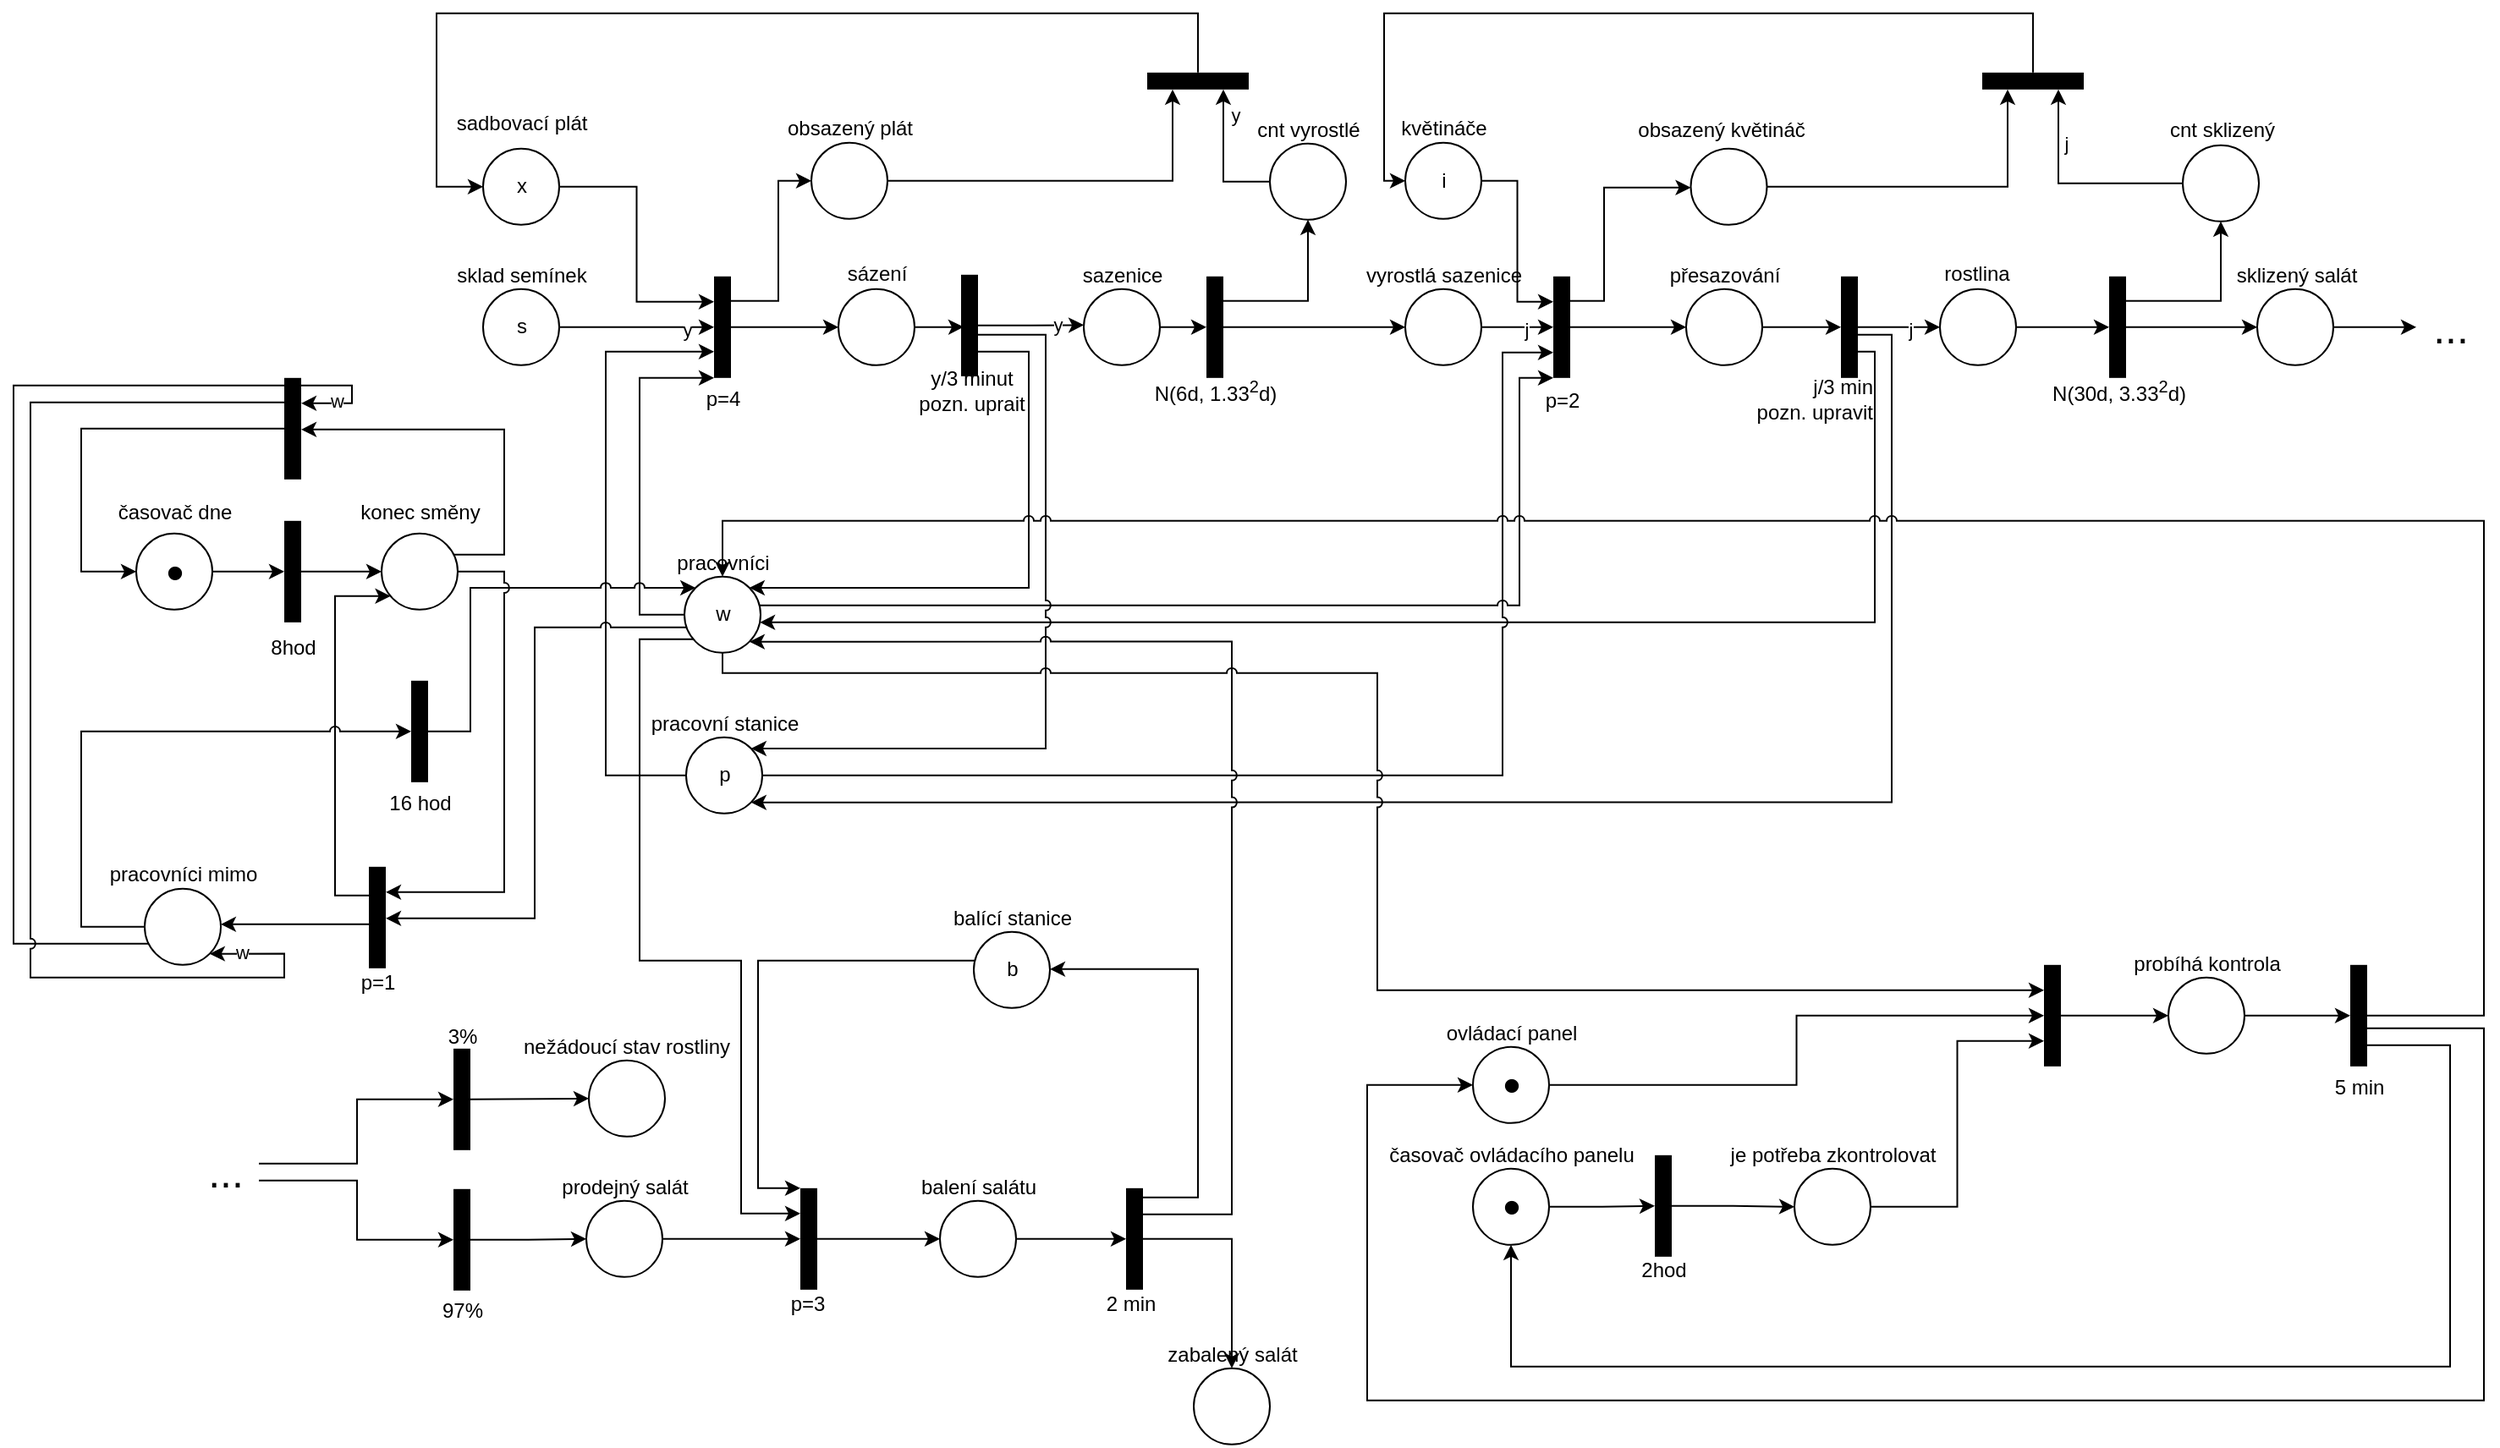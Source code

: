 <mxfile version="24.7.17">
  <diagram name="Page-1" id="SlOQxHc1ZeIWnJ3YO5iF">
    <mxGraphModel dx="1687" dy="993" grid="1" gridSize="10" guides="1" tooltips="1" connect="1" arrows="1" fold="1" page="1" pageScale="1" pageWidth="827" pageHeight="1169" math="0" shadow="0">
      <root>
        <mxCell id="0" />
        <mxCell id="1" parent="0" />
        <mxCell id="0iJL2fDYfF9RaZBV5AV_-18" style="edgeStyle=orthogonalEdgeStyle;rounded=0;orthogonalLoop=1;jettySize=auto;html=1;entryX=0;entryY=0.5;entryDx=0;entryDy=0;" parent="1" source="9cqDlCr2pAgiw4tXtKMy-4" target="0iJL2fDYfF9RaZBV5AV_-17" edge="1">
          <mxGeometry relative="1" as="geometry" />
        </mxCell>
        <mxCell id="0iJL2fDYfF9RaZBV5AV_-23" value="y" style="edgeLabel;html=1;align=center;verticalAlign=middle;resizable=0;points=[];" parent="0iJL2fDYfF9RaZBV5AV_-18" vertex="1" connectable="0">
          <mxGeometry x="-0.13" y="1" relative="1" as="geometry">
            <mxPoint x="35" y="2" as="offset" />
          </mxGeometry>
        </mxCell>
        <mxCell id="vZztJzxUSOSGPUS0iBEc-10" style="edgeStyle=orthogonalEdgeStyle;rounded=0;orthogonalLoop=1;jettySize=auto;html=1;entryX=0;entryY=0.5;entryDx=0;entryDy=0;" parent="1" source="0iJL2fDYfF9RaZBV5AV_-17" target="vZztJzxUSOSGPUS0iBEc-8" edge="1">
          <mxGeometry relative="1" as="geometry">
            <Array as="points">
              <mxPoint x="542" y="331.91" />
              <mxPoint x="542" y="260.91" />
            </Array>
          </mxGeometry>
        </mxCell>
        <mxCell id="5as_wL8MJanAbzhbl14y-26" style="edgeStyle=orthogonalEdgeStyle;rounded=0;orthogonalLoop=1;jettySize=auto;html=1;" parent="1" source="0iJL2fDYfF9RaZBV5AV_-17" target="5as_wL8MJanAbzhbl14y-20" edge="1">
          <mxGeometry relative="1" as="geometry" />
        </mxCell>
        <mxCell id="0iJL2fDYfF9RaZBV5AV_-17" value="" style="rounded=0;whiteSpace=wrap;html=1;strokeColor=none;fillColor=#000000;" parent="1" vertex="1">
          <mxGeometry x="504.0" y="317.41" width="10" height="60" as="geometry" />
        </mxCell>
        <mxCell id="0iJL2fDYfF9RaZBV5AV_-24" style="edgeStyle=orthogonalEdgeStyle;rounded=0;orthogonalLoop=1;jettySize=auto;html=1;entryX=0;entryY=0.25;entryDx=0;entryDy=0;" parent="1" source="0iJL2fDYfF9RaZBV5AV_-21" target="0iJL2fDYfF9RaZBV5AV_-17" edge="1">
          <mxGeometry relative="1" as="geometry" />
        </mxCell>
        <mxCell id="0iJL2fDYfF9RaZBV5AV_-36" style="edgeStyle=orthogonalEdgeStyle;rounded=0;orthogonalLoop=1;jettySize=auto;html=1;entryX=0;entryY=0.5;entryDx=0;entryDy=0;" parent="1" source="0iJL2fDYfF9RaZBV5AV_-31" target="0iJL2fDYfF9RaZBV5AV_-35" edge="1">
          <mxGeometry relative="1" as="geometry" />
        </mxCell>
        <mxCell id="vZztJzxUSOSGPUS0iBEc-70" style="edgeStyle=orthogonalEdgeStyle;rounded=0;orthogonalLoop=1;jettySize=auto;html=1;entryX=0.5;entryY=1;entryDx=0;entryDy=0;" parent="1" source="0iJL2fDYfF9RaZBV5AV_-31" target="vZztJzxUSOSGPUS0iBEc-66" edge="1">
          <mxGeometry relative="1" as="geometry">
            <Array as="points">
              <mxPoint x="855" y="331.91" />
            </Array>
          </mxGeometry>
        </mxCell>
        <mxCell id="0iJL2fDYfF9RaZBV5AV_-31" value="" style="rounded=0;whiteSpace=wrap;html=1;strokeColor=none;fillColor=#000000;" parent="1" vertex="1">
          <mxGeometry x="795" y="317.41" width="10" height="60" as="geometry" />
        </mxCell>
        <mxCell id="0iJL2fDYfF9RaZBV5AV_-34" value="N(6d, 1.33&lt;sup&gt;2&lt;/sup&gt;d)" style="text;html=1;align=center;verticalAlign=middle;resizable=0;points=[];autosize=1;strokeColor=none;fillColor=none;" parent="1" vertex="1">
          <mxGeometry x="750" y="369.91" width="100" height="30" as="geometry" />
        </mxCell>
        <mxCell id="0iJL2fDYfF9RaZBV5AV_-39" style="edgeStyle=orthogonalEdgeStyle;rounded=0;orthogonalLoop=1;jettySize=auto;html=1;entryX=0;entryY=0.5;entryDx=0;entryDy=0;" parent="1" source="0iJL2fDYfF9RaZBV5AV_-35" target="0iJL2fDYfF9RaZBV5AV_-38" edge="1">
          <mxGeometry relative="1" as="geometry" />
        </mxCell>
        <mxCell id="vZztJzxUSOSGPUS0iBEc-75" value="j" style="edgeLabel;html=1;align=center;verticalAlign=middle;resizable=0;points=[];" parent="0iJL2fDYfF9RaZBV5AV_-39" vertex="1" connectable="0">
          <mxGeometry x="0.142" y="2" relative="1" as="geometry">
            <mxPoint x="2" y="3" as="offset" />
          </mxGeometry>
        </mxCell>
        <mxCell id="5as_wL8MJanAbzhbl14y-39" style="edgeStyle=orthogonalEdgeStyle;rounded=0;orthogonalLoop=1;jettySize=auto;html=1;" parent="1" source="0iJL2fDYfF9RaZBV5AV_-38" target="vZztJzxUSOSGPUS0iBEc-39" edge="1">
          <mxGeometry relative="1" as="geometry">
            <Array as="points">
              <mxPoint x="1030" y="331.91" />
              <mxPoint x="1030" y="264.91" />
            </Array>
          </mxGeometry>
        </mxCell>
        <mxCell id="5as_wL8MJanAbzhbl14y-41" style="edgeStyle=orthogonalEdgeStyle;rounded=0;orthogonalLoop=1;jettySize=auto;html=1;" parent="1" source="0iJL2fDYfF9RaZBV5AV_-38" target="5as_wL8MJanAbzhbl14y-37" edge="1">
          <mxGeometry relative="1" as="geometry" />
        </mxCell>
        <mxCell id="0iJL2fDYfF9RaZBV5AV_-38" value="" style="rounded=0;whiteSpace=wrap;html=1;strokeColor=none;fillColor=#000000;" parent="1" vertex="1">
          <mxGeometry x="1000" y="317.41" width="10" height="60" as="geometry" />
        </mxCell>
        <mxCell id="0iJL2fDYfF9RaZBV5AV_-42" style="edgeStyle=orthogonalEdgeStyle;rounded=0;orthogonalLoop=1;jettySize=auto;html=1;entryX=0;entryY=0.25;entryDx=0;entryDy=0;" parent="1" source="0iJL2fDYfF9RaZBV5AV_-40" target="0iJL2fDYfF9RaZBV5AV_-38" edge="1">
          <mxGeometry relative="1" as="geometry" />
        </mxCell>
        <mxCell id="0iJL2fDYfF9RaZBV5AV_-56" value="" style="group" parent="1" vertex="1" connectable="0">
          <mxGeometry x="900" y="215.41" width="70" height="68" as="geometry" />
        </mxCell>
        <mxCell id="0iJL2fDYfF9RaZBV5AV_-40" value="i" style="ellipse;whiteSpace=wrap;html=1;aspect=fixed;" parent="0iJL2fDYfF9RaZBV5AV_-56" vertex="1">
          <mxGeometry x="12.5" y="23" width="45" height="45" as="geometry" />
        </mxCell>
        <mxCell id="0iJL2fDYfF9RaZBV5AV_-41" value="květináče" style="text;html=1;align=center;verticalAlign=middle;resizable=0;points=[];autosize=1;strokeColor=none;fillColor=none;" parent="0iJL2fDYfF9RaZBV5AV_-56" vertex="1">
          <mxGeometry width="70" height="30" as="geometry" />
        </mxCell>
        <mxCell id="0iJL2fDYfF9RaZBV5AV_-60" value="" style="group" parent="1" vertex="1" connectable="0">
          <mxGeometry x="325" y="301.91" width="130" height="68" as="geometry" />
        </mxCell>
        <mxCell id="9cqDlCr2pAgiw4tXtKMy-4" value="s" style="ellipse;whiteSpace=wrap;html=1;aspect=fixed;" parent="0iJL2fDYfF9RaZBV5AV_-60" vertex="1">
          <mxGeometry x="42.5" y="23" width="45" height="45" as="geometry" />
        </mxCell>
        <mxCell id="0iJL2fDYfF9RaZBV5AV_-15" value="sklad semínek" style="text;html=1;align=center;verticalAlign=middle;resizable=0;points=[];autosize=1;strokeColor=none;fillColor=none;" parent="0iJL2fDYfF9RaZBV5AV_-60" vertex="1">
          <mxGeometry x="15" width="100" height="30" as="geometry" />
        </mxCell>
        <mxCell id="0iJL2fDYfF9RaZBV5AV_-61" value="" style="group" parent="1" vertex="1" connectable="0">
          <mxGeometry x="340" y="211.91" width="100" height="75" as="geometry" />
        </mxCell>
        <mxCell id="0iJL2fDYfF9RaZBV5AV_-21" value="x" style="ellipse;whiteSpace=wrap;html=1;aspect=fixed;" parent="0iJL2fDYfF9RaZBV5AV_-61" vertex="1">
          <mxGeometry x="27.5" y="30" width="45" height="45" as="geometry" />
        </mxCell>
        <mxCell id="0iJL2fDYfF9RaZBV5AV_-22" value="sadbovací plát" style="text;html=1;align=center;verticalAlign=middle;resizable=0;points=[];autosize=1;strokeColor=none;fillColor=none;" parent="0iJL2fDYfF9RaZBV5AV_-61" vertex="1">
          <mxGeometry width="100" height="30" as="geometry" />
        </mxCell>
        <mxCell id="vZztJzxUSOSGPUS0iBEc-7" value="" style="group" parent="1" vertex="1" connectable="0">
          <mxGeometry x="549" y="215.41" width="85" height="68" as="geometry" />
        </mxCell>
        <mxCell id="vZztJzxUSOSGPUS0iBEc-8" value="" style="ellipse;whiteSpace=wrap;html=1;aspect=fixed;" parent="vZztJzxUSOSGPUS0iBEc-7" vertex="1">
          <mxGeometry x="12.5" y="23" width="45" height="45" as="geometry" />
        </mxCell>
        <mxCell id="vZztJzxUSOSGPUS0iBEc-9" value="obsazený plát" style="text;html=1;align=center;verticalAlign=middle;resizable=0;points=[];autosize=1;strokeColor=none;fillColor=none;" parent="vZztJzxUSOSGPUS0iBEc-7" vertex="1">
          <mxGeometry x="-15" width="100" height="30" as="geometry" />
        </mxCell>
        <mxCell id="vZztJzxUSOSGPUS0iBEc-34" style="edgeStyle=orthogonalEdgeStyle;rounded=0;orthogonalLoop=1;jettySize=auto;html=1;entryX=0;entryY=0.5;entryDx=0;entryDy=0;" parent="1" source="vZztJzxUSOSGPUS0iBEc-21" target="0iJL2fDYfF9RaZBV5AV_-21" edge="1">
          <mxGeometry relative="1" as="geometry">
            <Array as="points">
              <mxPoint x="790" y="161.91" />
              <mxPoint x="340" y="161.91" />
              <mxPoint x="340" y="264.91" />
            </Array>
          </mxGeometry>
        </mxCell>
        <mxCell id="vZztJzxUSOSGPUS0iBEc-22" style="edgeStyle=orthogonalEdgeStyle;rounded=0;orthogonalLoop=1;jettySize=auto;html=1;entryX=1;entryY=0.75;entryDx=0;entryDy=0;" parent="1" source="vZztJzxUSOSGPUS0iBEc-8" target="vZztJzxUSOSGPUS0iBEc-21" edge="1">
          <mxGeometry relative="1" as="geometry" />
        </mxCell>
        <mxCell id="vZztJzxUSOSGPUS0iBEc-41" value="" style="group" parent="1" vertex="1" connectable="0">
          <mxGeometry x="1030" y="216.41" width="140" height="70.5" as="geometry" />
        </mxCell>
        <mxCell id="vZztJzxUSOSGPUS0iBEc-40" value="obsazený květináč" style="text;html=1;align=center;verticalAlign=middle;resizable=0;points=[];autosize=1;strokeColor=none;fillColor=none;" parent="vZztJzxUSOSGPUS0iBEc-41" vertex="1">
          <mxGeometry x="8.667" width="120" height="30" as="geometry" />
        </mxCell>
        <mxCell id="vZztJzxUSOSGPUS0iBEc-39" value="" style="ellipse;whiteSpace=wrap;html=1;aspect=fixed;" parent="vZztJzxUSOSGPUS0iBEc-41" vertex="1">
          <mxGeometry x="51.252" y="25.5" width="45" height="45" as="geometry" />
        </mxCell>
        <mxCell id="5as_wL8MJanAbzhbl14y-35" style="edgeStyle=orthogonalEdgeStyle;rounded=0;orthogonalLoop=1;jettySize=auto;html=1;" parent="1" source="vZztJzxUSOSGPUS0iBEc-43" target="0iJL2fDYfF9RaZBV5AV_-40" edge="1">
          <mxGeometry relative="1" as="geometry">
            <Array as="points">
              <mxPoint x="1283" y="161.91" />
              <mxPoint x="900" y="161.91" />
              <mxPoint x="900" y="260.91" />
            </Array>
          </mxGeometry>
        </mxCell>
        <mxCell id="vZztJzxUSOSGPUS0iBEc-43" value="" style="rounded=0;whiteSpace=wrap;html=1;strokeColor=none;fillColor=#000000;rotation=90;" parent="1" vertex="1">
          <mxGeometry x="1278.5" y="171.91" width="10" height="60" as="geometry" />
        </mxCell>
        <mxCell id="vZztJzxUSOSGPUS0iBEc-44" style="edgeStyle=orthogonalEdgeStyle;rounded=0;orthogonalLoop=1;jettySize=auto;html=1;entryX=1;entryY=0.75;entryDx=0;entryDy=0;" parent="1" source="vZztJzxUSOSGPUS0iBEc-39" target="vZztJzxUSOSGPUS0iBEc-43" edge="1">
          <mxGeometry relative="1" as="geometry" />
        </mxCell>
        <mxCell id="vZztJzxUSOSGPUS0iBEc-57" style="edgeStyle=orthogonalEdgeStyle;rounded=0;orthogonalLoop=1;jettySize=auto;html=1;entryX=1;entryY=0.25;entryDx=0;entryDy=0;" parent="1" source="vZztJzxUSOSGPUS0iBEc-54" target="vZztJzxUSOSGPUS0iBEc-43" edge="1">
          <mxGeometry relative="1" as="geometry" />
        </mxCell>
        <mxCell id="vZztJzxUSOSGPUS0iBEc-76" value="j" style="edgeLabel;html=1;align=center;verticalAlign=middle;resizable=0;points=[];" parent="vZztJzxUSOSGPUS0iBEc-57" vertex="1" connectable="0">
          <mxGeometry x="0.478" y="-1" relative="1" as="geometry">
            <mxPoint x="3" y="-2" as="offset" />
          </mxGeometry>
        </mxCell>
        <mxCell id="vZztJzxUSOSGPUS0iBEc-60" value="" style="group" parent="1" vertex="1" connectable="0">
          <mxGeometry x="620" y="185.41" width="90" height="35" as="geometry" />
        </mxCell>
        <mxCell id="vZztJzxUSOSGPUS0iBEc-21" value="" style="rounded=0;whiteSpace=wrap;html=1;strokeColor=none;fillColor=#000000;rotation=90;" parent="vZztJzxUSOSGPUS0iBEc-60" vertex="1">
          <mxGeometry x="165" y="-13.5" width="10" height="60" as="geometry" />
        </mxCell>
        <mxCell id="vZztJzxUSOSGPUS0iBEc-65" value="" style="group" parent="1" vertex="1" connectable="0">
          <mxGeometry x="820" y="215.91" width="85" height="68" as="geometry" />
        </mxCell>
        <mxCell id="vZztJzxUSOSGPUS0iBEc-66" value="" style="ellipse;whiteSpace=wrap;html=1;aspect=fixed;" parent="vZztJzxUSOSGPUS0iBEc-65" vertex="1">
          <mxGeometry x="12.5" y="23" width="45" height="45" as="geometry" />
        </mxCell>
        <mxCell id="vZztJzxUSOSGPUS0iBEc-67" value="cnt vyrostlé" style="text;html=1;align=center;verticalAlign=middle;resizable=0;points=[];autosize=1;strokeColor=none;fillColor=none;" parent="vZztJzxUSOSGPUS0iBEc-65" vertex="1">
          <mxGeometry x="-5" width="80" height="30" as="geometry" />
        </mxCell>
        <mxCell id="vZztJzxUSOSGPUS0iBEc-71" style="edgeStyle=orthogonalEdgeStyle;rounded=0;orthogonalLoop=1;jettySize=auto;html=1;entryX=1;entryY=0.25;entryDx=0;entryDy=0;" parent="1" source="vZztJzxUSOSGPUS0iBEc-66" target="vZztJzxUSOSGPUS0iBEc-21" edge="1">
          <mxGeometry relative="1" as="geometry" />
        </mxCell>
        <mxCell id="vZztJzxUSOSGPUS0iBEc-72" value="y" style="edgeLabel;html=1;align=center;verticalAlign=middle;resizable=0;points=[];" parent="vZztJzxUSOSGPUS0iBEc-71" vertex="1" connectable="0">
          <mxGeometry x="0.582" relative="1" as="geometry">
            <mxPoint x="7" y="-2" as="offset" />
          </mxGeometry>
        </mxCell>
        <mxCell id="5as_wL8MJanAbzhbl14y-1" value="" style="group" parent="1" vertex="1" connectable="0">
          <mxGeometry x="469" y="471.91" width="80" height="68" as="geometry" />
        </mxCell>
        <mxCell id="5as_wL8MJanAbzhbl14y-2" value="w" style="ellipse;whiteSpace=wrap;html=1;aspect=fixed;" parent="5as_wL8MJanAbzhbl14y-1" vertex="1">
          <mxGeometry x="17.5" y="23" width="45" height="45" as="geometry" />
        </mxCell>
        <mxCell id="5as_wL8MJanAbzhbl14y-3" value="pracovníci" style="text;html=1;align=center;verticalAlign=middle;resizable=0;points=[];autosize=1;strokeColor=none;fillColor=none;" parent="5as_wL8MJanAbzhbl14y-1" vertex="1">
          <mxGeometry width="80" height="30" as="geometry" />
        </mxCell>
        <mxCell id="5as_wL8MJanAbzhbl14y-6" value="p=2" style="text;html=1;align=center;verticalAlign=middle;resizable=0;points=[];autosize=1;strokeColor=none;fillColor=none;" parent="1" vertex="1">
          <mxGeometry x="985" y="375.91" width="40" height="30" as="geometry" />
        </mxCell>
        <mxCell id="5as_wL8MJanAbzhbl14y-15" value="" style="group" parent="1" vertex="1" connectable="0">
          <mxGeometry x="710" y="301.91" width="85" height="68" as="geometry" />
        </mxCell>
        <mxCell id="5as_wL8MJanAbzhbl14y-16" value="" style="ellipse;whiteSpace=wrap;html=1;aspect=fixed;" parent="5as_wL8MJanAbzhbl14y-15" vertex="1">
          <mxGeometry x="12.5" y="23" width="45" height="45" as="geometry" />
        </mxCell>
        <mxCell id="5as_wL8MJanAbzhbl14y-17" value="sazenice" style="text;html=1;align=center;verticalAlign=middle;resizable=0;points=[];autosize=1;strokeColor=none;fillColor=none;" parent="5as_wL8MJanAbzhbl14y-15" vertex="1">
          <mxGeometry width="70" height="30" as="geometry" />
        </mxCell>
        <mxCell id="5as_wL8MJanAbzhbl14y-18" style="edgeStyle=orthogonalEdgeStyle;rounded=0;orthogonalLoop=1;jettySize=auto;html=1;" parent="1" source="5as_wL8MJanAbzhbl14y-16" target="0iJL2fDYfF9RaZBV5AV_-31" edge="1">
          <mxGeometry relative="1" as="geometry" />
        </mxCell>
        <mxCell id="5as_wL8MJanAbzhbl14y-27" style="edgeStyle=orthogonalEdgeStyle;rounded=0;orthogonalLoop=1;jettySize=auto;html=1;entryX=1;entryY=0;entryDx=0;entryDy=0;jumpStyle=arc;" parent="1" source="5as_wL8MJanAbzhbl14y-22" target="5as_wL8MJanAbzhbl14y-2" edge="1">
          <mxGeometry relative="1" as="geometry">
            <Array as="points">
              <mxPoint x="690" y="361.91" />
              <mxPoint x="690" y="501.91" />
            </Array>
          </mxGeometry>
        </mxCell>
        <mxCell id="5as_wL8MJanAbzhbl14y-29" style="edgeStyle=orthogonalEdgeStyle;rounded=0;orthogonalLoop=1;jettySize=auto;html=1;entryX=0.001;entryY=0.472;entryDx=0;entryDy=0;entryPerimeter=0;" parent="1" source="5as_wL8MJanAbzhbl14y-22" target="5as_wL8MJanAbzhbl14y-16" edge="1">
          <mxGeometry relative="1" as="geometry" />
        </mxCell>
        <mxCell id="5as_wL8MJanAbzhbl14y-32" value="y" style="edgeLabel;html=1;align=center;verticalAlign=middle;resizable=0;points=[];" parent="5as_wL8MJanAbzhbl14y-29" vertex="1" connectable="0">
          <mxGeometry x="0.238" relative="1" as="geometry">
            <mxPoint x="8" as="offset" />
          </mxGeometry>
        </mxCell>
        <mxCell id="0iJL2fDYfF9RaZBV5AV_-52" style="edgeStyle=orthogonalEdgeStyle;rounded=0;orthogonalLoop=1;jettySize=auto;html=1;entryX=0;entryY=0.5;entryDx=0;entryDy=0;" parent="1" source="0iJL2fDYfF9RaZBV5AV_-45" target="0iJL2fDYfF9RaZBV5AV_-50" edge="1">
          <mxGeometry relative="1" as="geometry" />
        </mxCell>
        <mxCell id="0iJL2fDYfF9RaZBV5AV_-53" style="edgeStyle=orthogonalEdgeStyle;rounded=0;orthogonalLoop=1;jettySize=auto;html=1;entryX=0;entryY=0.5;entryDx=0;entryDy=0;" parent="1" source="0iJL2fDYfF9RaZBV5AV_-50" target="0iJL2fDYfF9RaZBV5AV_-49" edge="1">
          <mxGeometry relative="1" as="geometry" />
        </mxCell>
        <mxCell id="vZztJzxUSOSGPUS0iBEc-73" style="edgeStyle=orthogonalEdgeStyle;rounded=0;orthogonalLoop=1;jettySize=auto;html=1;" parent="1" source="0iJL2fDYfF9RaZBV5AV_-50" target="vZztJzxUSOSGPUS0iBEc-54" edge="1">
          <mxGeometry relative="1" as="geometry">
            <Array as="points">
              <mxPoint x="1394.5" y="331.91" />
            </Array>
          </mxGeometry>
        </mxCell>
        <mxCell id="0iJL2fDYfF9RaZBV5AV_-50" value="" style="rounded=0;whiteSpace=wrap;html=1;strokeColor=none;fillColor=#000000;" parent="1" vertex="1">
          <mxGeometry x="1328.5" y="317.41" width="10" height="60" as="geometry" />
        </mxCell>
        <mxCell id="0iJL2fDYfF9RaZBV5AV_-54" value="N(30d, 3.33&lt;sup&gt;2&lt;/sup&gt;d)" style="text;html=1;align=center;verticalAlign=middle;resizable=0;points=[];autosize=1;strokeColor=none;fillColor=none;" parent="1" vertex="1">
          <mxGeometry x="1283.5" y="369.91" width="100" height="30" as="geometry" />
        </mxCell>
        <mxCell id="0iJL2fDYfF9RaZBV5AV_-57" value="" style="group" parent="1" vertex="1" connectable="0">
          <mxGeometry x="1220" y="300.91" width="60" height="69" as="geometry" />
        </mxCell>
        <mxCell id="0iJL2fDYfF9RaZBV5AV_-45" value="" style="ellipse;whiteSpace=wrap;html=1;aspect=fixed;" parent="0iJL2fDYfF9RaZBV5AV_-57" vertex="1">
          <mxGeometry x="8.5" y="24" width="45" height="45" as="geometry" />
        </mxCell>
        <mxCell id="0iJL2fDYfF9RaZBV5AV_-48" value="rostlina" style="text;html=1;align=center;verticalAlign=middle;resizable=0;points=[];autosize=1;strokeColor=none;fillColor=none;" parent="0iJL2fDYfF9RaZBV5AV_-57" vertex="1">
          <mxGeometry width="60" height="30" as="geometry" />
        </mxCell>
        <mxCell id="0iJL2fDYfF9RaZBV5AV_-58" value="" style="group" parent="1" vertex="1" connectable="0">
          <mxGeometry x="1398.5" y="301.91" width="85" height="68" as="geometry" />
        </mxCell>
        <mxCell id="5as_wL8MJanAbzhbl14y-62" style="edgeStyle=orthogonalEdgeStyle;rounded=0;orthogonalLoop=1;jettySize=auto;html=1;" parent="0iJL2fDYfF9RaZBV5AV_-58" source="0iJL2fDYfF9RaZBV5AV_-49" edge="1">
          <mxGeometry relative="1" as="geometry">
            <mxPoint x="111.5" y="45.5" as="targetPoint" />
          </mxGeometry>
        </mxCell>
        <mxCell id="0iJL2fDYfF9RaZBV5AV_-49" value="" style="ellipse;whiteSpace=wrap;html=1;aspect=fixed;" parent="0iJL2fDYfF9RaZBV5AV_-58" vertex="1">
          <mxGeometry x="17.5" y="23" width="45" height="45" as="geometry" />
        </mxCell>
        <mxCell id="0iJL2fDYfF9RaZBV5AV_-51" value="sklizený salát" style="text;html=1;align=center;verticalAlign=middle;resizable=0;points=[];autosize=1;strokeColor=none;fillColor=none;" parent="0iJL2fDYfF9RaZBV5AV_-58" vertex="1">
          <mxGeometry x="-5" width="90" height="30" as="geometry" />
        </mxCell>
        <mxCell id="0iJL2fDYfF9RaZBV5AV_-83" style="edgeStyle=orthogonalEdgeStyle;rounded=0;orthogonalLoop=1;jettySize=auto;html=1;entryX=0;entryY=0.5;entryDx=0;entryDy=0;jumpStyle=arc;" parent="1" source="0iJL2fDYfF9RaZBV5AV_-72" target="0iJL2fDYfF9RaZBV5AV_-81" edge="1">
          <mxGeometry relative="1" as="geometry" />
        </mxCell>
        <mxCell id="0iJL2fDYfF9RaZBV5AV_-72" value="" style="rounded=0;whiteSpace=wrap;html=1;strokeColor=none;fillColor=#000000;" parent="1" vertex="1">
          <mxGeometry x="350" y="773.91" width="10" height="60" as="geometry" />
        </mxCell>
        <mxCell id="0iJL2fDYfF9RaZBV5AV_-87" style="edgeStyle=orthogonalEdgeStyle;rounded=0;orthogonalLoop=1;jettySize=auto;html=1;entryX=0;entryY=0.5;entryDx=0;entryDy=0;" parent="1" source="0iJL2fDYfF9RaZBV5AV_-73" target="0iJL2fDYfF9RaZBV5AV_-85" edge="1">
          <mxGeometry relative="1" as="geometry" />
        </mxCell>
        <mxCell id="0iJL2fDYfF9RaZBV5AV_-73" value="" style="rounded=0;whiteSpace=wrap;html=1;strokeColor=none;fillColor=#000000;" parent="1" vertex="1">
          <mxGeometry x="350" y="856.91" width="10" height="60" as="geometry" />
        </mxCell>
        <mxCell id="0iJL2fDYfF9RaZBV5AV_-76" value="3%" style="text;html=1;align=center;verticalAlign=middle;resizable=0;points=[];autosize=1;strokeColor=none;fillColor=none;" parent="1" vertex="1">
          <mxGeometry x="335" y="751.91" width="40" height="30" as="geometry" />
        </mxCell>
        <mxCell id="0iJL2fDYfF9RaZBV5AV_-77" value="97%" style="text;html=1;align=center;verticalAlign=middle;resizable=0;points=[];autosize=1;strokeColor=none;fillColor=none;" parent="1" vertex="1">
          <mxGeometry x="330" y="913.91" width="50" height="30" as="geometry" />
        </mxCell>
        <mxCell id="0iJL2fDYfF9RaZBV5AV_-80" value="" style="group" parent="1" vertex="1" connectable="0">
          <mxGeometry x="375" y="757.91" width="155" height="68" as="geometry" />
        </mxCell>
        <mxCell id="0iJL2fDYfF9RaZBV5AV_-81" value="" style="ellipse;whiteSpace=wrap;html=1;aspect=fixed;" parent="0iJL2fDYfF9RaZBV5AV_-80" vertex="1">
          <mxGeometry x="54.997" y="23" width="45" height="45" as="geometry" />
        </mxCell>
        <mxCell id="0iJL2fDYfF9RaZBV5AV_-82" value="nežádoucí stav rostliny" style="text;html=1;align=center;verticalAlign=middle;resizable=0;points=[];autosize=1;strokeColor=none;fillColor=none;" parent="0iJL2fDYfF9RaZBV5AV_-80" vertex="1">
          <mxGeometry x="2.496" width="150" height="30" as="geometry" />
        </mxCell>
        <mxCell id="0iJL2fDYfF9RaZBV5AV_-84" value="" style="group" parent="1" vertex="1" connectable="0">
          <mxGeometry x="411" y="840.91" width="90" height="68" as="geometry" />
        </mxCell>
        <mxCell id="0iJL2fDYfF9RaZBV5AV_-85" value="" style="ellipse;whiteSpace=wrap;html=1;aspect=fixed;" parent="0iJL2fDYfF9RaZBV5AV_-84" vertex="1">
          <mxGeometry x="17.5" y="23" width="45" height="45" as="geometry" />
        </mxCell>
        <mxCell id="0iJL2fDYfF9RaZBV5AV_-86" value="prodejný salát" style="text;html=1;align=center;verticalAlign=middle;resizable=0;points=[];autosize=1;strokeColor=none;fillColor=none;" parent="0iJL2fDYfF9RaZBV5AV_-84" vertex="1">
          <mxGeometry x="-10" width="100" height="30" as="geometry" />
        </mxCell>
        <mxCell id="5as_wL8MJanAbzhbl14y-76" style="edgeStyle=orthogonalEdgeStyle;rounded=0;orthogonalLoop=1;jettySize=auto;html=1;" parent="1" source="0iJL2fDYfF9RaZBV5AV_-89" target="5as_wL8MJanAbzhbl14y-74" edge="1">
          <mxGeometry relative="1" as="geometry" />
        </mxCell>
        <mxCell id="0iJL2fDYfF9RaZBV5AV_-89" value="" style="rounded=0;whiteSpace=wrap;html=1;strokeColor=none;fillColor=#000000;" parent="1" vertex="1">
          <mxGeometry x="555" y="856.41" width="10" height="60" as="geometry" />
        </mxCell>
        <mxCell id="0iJL2fDYfF9RaZBV5AV_-90" style="edgeStyle=orthogonalEdgeStyle;rounded=0;orthogonalLoop=1;jettySize=auto;html=1;entryX=0;entryY=0.5;entryDx=0;entryDy=0;" parent="1" source="0iJL2fDYfF9RaZBV5AV_-85" target="0iJL2fDYfF9RaZBV5AV_-89" edge="1">
          <mxGeometry relative="1" as="geometry" />
        </mxCell>
        <mxCell id="5as_wL8MJanAbzhbl14y-40" value="" style="group" parent="1" vertex="1" connectable="0">
          <mxGeometry x="1056" y="301.91" width="90" height="68" as="geometry" />
        </mxCell>
        <mxCell id="5as_wL8MJanAbzhbl14y-37" value="" style="ellipse;whiteSpace=wrap;html=1;aspect=fixed;" parent="5as_wL8MJanAbzhbl14y-40" vertex="1">
          <mxGeometry x="22.5" y="23" width="45" height="45" as="geometry" />
        </mxCell>
        <mxCell id="5as_wL8MJanAbzhbl14y-38" value="přesazování" style="text;html=1;align=center;verticalAlign=middle;resizable=0;points=[];autosize=1;strokeColor=none;fillColor=none;" parent="5as_wL8MJanAbzhbl14y-40" vertex="1">
          <mxGeometry width="90" height="30" as="geometry" />
        </mxCell>
        <mxCell id="5as_wL8MJanAbzhbl14y-47" style="edgeStyle=orthogonalEdgeStyle;rounded=0;orthogonalLoop=1;jettySize=auto;html=1;" parent="1" source="5as_wL8MJanAbzhbl14y-43" target="0iJL2fDYfF9RaZBV5AV_-45" edge="1">
          <mxGeometry relative="1" as="geometry" />
        </mxCell>
        <mxCell id="5as_wL8MJanAbzhbl14y-49" value="j" style="edgeLabel;html=1;align=center;verticalAlign=middle;resizable=0;points=[];" parent="5as_wL8MJanAbzhbl14y-47" vertex="1" connectable="0">
          <mxGeometry x="0.203" relative="1" as="geometry">
            <mxPoint x="2" y="1" as="offset" />
          </mxGeometry>
        </mxCell>
        <mxCell id="5as_wL8MJanAbzhbl14y-48" style="edgeStyle=orthogonalEdgeStyle;rounded=0;orthogonalLoop=1;jettySize=auto;html=1;jumpStyle=arc;" parent="1" source="5as_wL8MJanAbzhbl14y-43" target="5as_wL8MJanAbzhbl14y-2" edge="1">
          <mxGeometry relative="1" as="geometry">
            <Array as="points">
              <mxPoint x="1190" y="361.91" />
              <mxPoint x="1190" y="521.91" />
            </Array>
          </mxGeometry>
        </mxCell>
        <mxCell id="5as_wL8MJanAbzhbl14y-60" style="edgeStyle=orthogonalEdgeStyle;rounded=0;orthogonalLoop=1;jettySize=auto;html=1;entryX=1;entryY=1;entryDx=0;entryDy=0;jumpStyle=arc;" parent="1" source="5as_wL8MJanAbzhbl14y-43" target="5as_wL8MJanAbzhbl14y-51" edge="1">
          <mxGeometry relative="1" as="geometry">
            <Array as="points">
              <mxPoint x="1200" y="351.91" />
              <mxPoint x="1200" y="627.91" />
            </Array>
          </mxGeometry>
        </mxCell>
        <mxCell id="5as_wL8MJanAbzhbl14y-43" value="" style="rounded=0;whiteSpace=wrap;html=1;strokeColor=none;fillColor=#000000;" parent="1" vertex="1">
          <mxGeometry x="1170" y="317.41" width="10" height="60" as="geometry" />
        </mxCell>
        <mxCell id="5as_wL8MJanAbzhbl14y-46" style="edgeStyle=orthogonalEdgeStyle;rounded=0;orthogonalLoop=1;jettySize=auto;html=1;" parent="1" source="5as_wL8MJanAbzhbl14y-37" target="5as_wL8MJanAbzhbl14y-43" edge="1">
          <mxGeometry relative="1" as="geometry" />
        </mxCell>
        <mxCell id="5as_wL8MJanAbzhbl14y-50" value="" style="group" parent="1" vertex="1" connectable="0">
          <mxGeometry x="470" y="566.91" width="95" height="68" as="geometry" />
        </mxCell>
        <mxCell id="5as_wL8MJanAbzhbl14y-51" value="p" style="ellipse;whiteSpace=wrap;html=1;aspect=fixed;" parent="5as_wL8MJanAbzhbl14y-50" vertex="1">
          <mxGeometry x="17.5" y="23" width="45" height="45" as="geometry" />
        </mxCell>
        <mxCell id="5as_wL8MJanAbzhbl14y-52" value="pracovní stanice" style="text;html=1;align=center;verticalAlign=middle;resizable=0;points=[];autosize=1;strokeColor=none;fillColor=none;" parent="5as_wL8MJanAbzhbl14y-50" vertex="1">
          <mxGeometry x="-15" width="110" height="30" as="geometry" />
        </mxCell>
        <mxCell id="5as_wL8MJanAbzhbl14y-54" style="edgeStyle=orthogonalEdgeStyle;rounded=0;orthogonalLoop=1;jettySize=auto;html=1;entryX=0;entryY=0.75;entryDx=0;entryDy=0;" parent="1" source="5as_wL8MJanAbzhbl14y-51" target="0iJL2fDYfF9RaZBV5AV_-17" edge="1">
          <mxGeometry relative="1" as="geometry">
            <Array as="points">
              <mxPoint x="440" y="612.91" />
              <mxPoint x="440" y="361.91" />
              <mxPoint x="504.0" y="361.91" />
            </Array>
          </mxGeometry>
        </mxCell>
        <mxCell id="5as_wL8MJanAbzhbl14y-55" style="edgeStyle=orthogonalEdgeStyle;rounded=0;orthogonalLoop=1;jettySize=auto;html=1;entryX=0;entryY=1;entryDx=0;entryDy=0;" parent="1" source="5as_wL8MJanAbzhbl14y-2" target="0iJL2fDYfF9RaZBV5AV_-17" edge="1">
          <mxGeometry relative="1" as="geometry">
            <Array as="points">
              <mxPoint x="460" y="517.91" />
              <mxPoint x="460" y="377.91" />
            </Array>
          </mxGeometry>
        </mxCell>
        <mxCell id="5as_wL8MJanAbzhbl14y-57" style="edgeStyle=orthogonalEdgeStyle;rounded=0;orthogonalLoop=1;jettySize=auto;html=1;entryX=0;entryY=0.75;entryDx=0;entryDy=0;jumpStyle=arc;" parent="1" source="5as_wL8MJanAbzhbl14y-51" target="0iJL2fDYfF9RaZBV5AV_-38" edge="1">
          <mxGeometry relative="1" as="geometry">
            <Array as="points">
              <mxPoint x="970" y="611.91" />
              <mxPoint x="970" y="361.91" />
            </Array>
          </mxGeometry>
        </mxCell>
        <mxCell id="5as_wL8MJanAbzhbl14y-58" style="edgeStyle=orthogonalEdgeStyle;rounded=0;orthogonalLoop=1;jettySize=auto;html=1;entryX=0;entryY=1;entryDx=0;entryDy=0;jumpStyle=arc;" parent="1" source="5as_wL8MJanAbzhbl14y-2" target="0iJL2fDYfF9RaZBV5AV_-38" edge="1">
          <mxGeometry relative="1" as="geometry">
            <Array as="points">
              <mxPoint x="980" y="511.91" />
              <mxPoint x="980" y="377.91" />
            </Array>
          </mxGeometry>
        </mxCell>
        <mxCell id="5as_wL8MJanAbzhbl14y-59" style="edgeStyle=orthogonalEdgeStyle;rounded=0;orthogonalLoop=1;jettySize=auto;html=1;entryX=1;entryY=0;entryDx=0;entryDy=0;jumpStyle=arc;" parent="1" source="5as_wL8MJanAbzhbl14y-22" target="5as_wL8MJanAbzhbl14y-51" edge="1">
          <mxGeometry relative="1" as="geometry">
            <Array as="points">
              <mxPoint x="700" y="351.91" />
              <mxPoint x="700" y="596.91" />
            </Array>
          </mxGeometry>
        </mxCell>
        <mxCell id="5as_wL8MJanAbzhbl14y-63" value="&lt;font style=&quot;font-size: 25px;&quot;&gt;...&lt;/font&gt;" style="text;html=1;align=center;verticalAlign=middle;resizable=0;points=[];autosize=1;strokeColor=none;fillColor=none;" parent="1" vertex="1">
          <mxGeometry x="1510" y="327.41" width="40" height="40" as="geometry" />
        </mxCell>
        <mxCell id="5as_wL8MJanAbzhbl14y-65" style="edgeStyle=orthogonalEdgeStyle;rounded=0;orthogonalLoop=1;jettySize=auto;html=1;entryX=0;entryY=0.5;entryDx=0;entryDy=0;" parent="1" source="5as_wL8MJanAbzhbl14y-64" target="0iJL2fDYfF9RaZBV5AV_-72" edge="1">
          <mxGeometry relative="1" as="geometry">
            <Array as="points">
              <mxPoint x="293" y="841.91" />
              <mxPoint x="293" y="803.91" />
            </Array>
          </mxGeometry>
        </mxCell>
        <mxCell id="5as_wL8MJanAbzhbl14y-66" style="edgeStyle=orthogonalEdgeStyle;rounded=0;orthogonalLoop=1;jettySize=auto;html=1;" parent="1" source="5as_wL8MJanAbzhbl14y-64" target="0iJL2fDYfF9RaZBV5AV_-73" edge="1">
          <mxGeometry relative="1" as="geometry">
            <Array as="points">
              <mxPoint x="293" y="851.91" />
              <mxPoint x="293" y="886.91" />
            </Array>
          </mxGeometry>
        </mxCell>
        <mxCell id="5as_wL8MJanAbzhbl14y-64" value="&lt;font style=&quot;font-size: 25px;&quot;&gt;...&lt;/font&gt;" style="text;html=1;align=center;verticalAlign=middle;resizable=0;points=[];autosize=1;strokeColor=none;fillColor=none;" parent="1" vertex="1">
          <mxGeometry x="195" y="825.91" width="40" height="40" as="geometry" />
        </mxCell>
        <mxCell id="5as_wL8MJanAbzhbl14y-67" value="" style="group" parent="1" vertex="1" connectable="0">
          <mxGeometry x="640" y="681.91" width="95" height="68" as="geometry" />
        </mxCell>
        <mxCell id="5as_wL8MJanAbzhbl14y-68" value="b" style="ellipse;whiteSpace=wrap;html=1;aspect=fixed;" parent="5as_wL8MJanAbzhbl14y-67" vertex="1">
          <mxGeometry x="17.5" y="23" width="45" height="45" as="geometry" />
        </mxCell>
        <mxCell id="5as_wL8MJanAbzhbl14y-69" value="balící stanice" style="text;html=1;align=center;verticalAlign=middle;resizable=0;points=[];autosize=1;strokeColor=none;fillColor=none;" parent="5as_wL8MJanAbzhbl14y-67" vertex="1">
          <mxGeometry x="-5" width="90" height="30" as="geometry" />
        </mxCell>
        <mxCell id="5as_wL8MJanAbzhbl14y-70" value="j/3 min&lt;br&gt;pozn. upravit" style="text;html=1;align=right;verticalAlign=middle;resizable=0;points=[];autosize=1;strokeColor=none;fillColor=none;" parent="1" vertex="1">
          <mxGeometry x="1100" y="369.91" width="90" height="40" as="geometry" />
        </mxCell>
        <mxCell id="5as_wL8MJanAbzhbl14y-71" style="edgeStyle=orthogonalEdgeStyle;rounded=0;orthogonalLoop=1;jettySize=auto;html=1;entryX=0;entryY=0.25;entryDx=0;entryDy=0;" parent="1" source="5as_wL8MJanAbzhbl14y-2" target="0iJL2fDYfF9RaZBV5AV_-89" edge="1">
          <mxGeometry relative="1" as="geometry">
            <Array as="points">
              <mxPoint x="460" y="531.91" />
              <mxPoint x="460" y="721.91" />
              <mxPoint x="520" y="721.91" />
              <mxPoint x="520" y="871.91" />
            </Array>
          </mxGeometry>
        </mxCell>
        <mxCell id="5as_wL8MJanAbzhbl14y-72" style="edgeStyle=orthogonalEdgeStyle;rounded=0;orthogonalLoop=1;jettySize=auto;html=1;entryX=0;entryY=0;entryDx=0;entryDy=0;" parent="1" source="5as_wL8MJanAbzhbl14y-68" target="0iJL2fDYfF9RaZBV5AV_-89" edge="1">
          <mxGeometry relative="1" as="geometry">
            <Array as="points">
              <mxPoint x="530" y="721.91" />
              <mxPoint x="530" y="856.91" />
            </Array>
          </mxGeometry>
        </mxCell>
        <mxCell id="5as_wL8MJanAbzhbl14y-73" value="" style="group" parent="1" vertex="1" connectable="0">
          <mxGeometry x="620" y="840.91" width="90" height="68" as="geometry" />
        </mxCell>
        <mxCell id="5as_wL8MJanAbzhbl14y-74" value="" style="ellipse;whiteSpace=wrap;html=1;aspect=fixed;" parent="5as_wL8MJanAbzhbl14y-73" vertex="1">
          <mxGeometry x="17.5" y="23" width="45" height="45" as="geometry" />
        </mxCell>
        <mxCell id="5as_wL8MJanAbzhbl14y-75" value="balení salátu" style="text;html=1;align=center;verticalAlign=middle;resizable=0;points=[];autosize=1;strokeColor=none;fillColor=none;" parent="5as_wL8MJanAbzhbl14y-73" vertex="1">
          <mxGeometry x="-5" width="90" height="30" as="geometry" />
        </mxCell>
        <mxCell id="5as_wL8MJanAbzhbl14y-81" style="edgeStyle=orthogonalEdgeStyle;rounded=0;orthogonalLoop=1;jettySize=auto;html=1;" parent="1" source="5as_wL8MJanAbzhbl14y-78" target="5as_wL8MJanAbzhbl14y-68" edge="1">
          <mxGeometry relative="1" as="geometry">
            <Array as="points">
              <mxPoint x="790" y="861.91" />
              <mxPoint x="790" y="726.91" />
            </Array>
          </mxGeometry>
        </mxCell>
        <mxCell id="5as_wL8MJanAbzhbl14y-82" style="edgeStyle=orthogonalEdgeStyle;rounded=0;orthogonalLoop=1;jettySize=auto;html=1;entryX=1;entryY=1;entryDx=0;entryDy=0;jumpStyle=arc;" parent="1" source="5as_wL8MJanAbzhbl14y-78" target="5as_wL8MJanAbzhbl14y-2" edge="1">
          <mxGeometry relative="1" as="geometry">
            <Array as="points">
              <mxPoint x="810" y="871.91" />
              <mxPoint x="810" y="532.91" />
            </Array>
          </mxGeometry>
        </mxCell>
        <mxCell id="5as_wL8MJanAbzhbl14y-90" style="edgeStyle=orthogonalEdgeStyle;rounded=0;orthogonalLoop=1;jettySize=auto;html=1;" parent="1" source="5as_wL8MJanAbzhbl14y-78" target="5as_wL8MJanAbzhbl14y-87" edge="1">
          <mxGeometry relative="1" as="geometry" />
        </mxCell>
        <mxCell id="5as_wL8MJanAbzhbl14y-78" value="" style="rounded=0;whiteSpace=wrap;html=1;strokeColor=none;fillColor=#000000;" parent="1" vertex="1">
          <mxGeometry x="747.5" y="856.41" width="10" height="60" as="geometry" />
        </mxCell>
        <mxCell id="5as_wL8MJanAbzhbl14y-79" style="edgeStyle=orthogonalEdgeStyle;rounded=0;orthogonalLoop=1;jettySize=auto;html=1;" parent="1" source="5as_wL8MJanAbzhbl14y-74" target="5as_wL8MJanAbzhbl14y-78" edge="1">
          <mxGeometry relative="1" as="geometry" />
        </mxCell>
        <mxCell id="5as_wL8MJanAbzhbl14y-80" value="2 min" style="text;html=1;align=center;verticalAlign=middle;resizable=0;points=[];autosize=1;strokeColor=none;fillColor=none;" parent="1" vertex="1">
          <mxGeometry x="725" y="909.91" width="50" height="30" as="geometry" />
        </mxCell>
        <mxCell id="5as_wL8MJanAbzhbl14y-83" value="" style="group" parent="1" vertex="1" connectable="0">
          <mxGeometry x="1349.5" y="215.91" width="90" height="69" as="geometry" />
        </mxCell>
        <mxCell id="vZztJzxUSOSGPUS0iBEc-54" value="" style="ellipse;whiteSpace=wrap;html=1;aspect=fixed;" parent="5as_wL8MJanAbzhbl14y-83" vertex="1">
          <mxGeometry x="22.5" y="24" width="45" height="45" as="geometry" />
        </mxCell>
        <mxCell id="vZztJzxUSOSGPUS0iBEc-55" value="cnt sklizený" style="text;html=1;align=center;verticalAlign=middle;resizable=0;points=[];autosize=1;strokeColor=none;fillColor=none;" parent="5as_wL8MJanAbzhbl14y-83" vertex="1">
          <mxGeometry width="90" height="30" as="geometry" />
        </mxCell>
        <mxCell id="5as_wL8MJanAbzhbl14y-84" value="" style="group" parent="1" vertex="1" connectable="0">
          <mxGeometry x="875" y="301.91" width="120" height="68" as="geometry" />
        </mxCell>
        <mxCell id="0iJL2fDYfF9RaZBV5AV_-35" value="" style="ellipse;whiteSpace=wrap;html=1;aspect=fixed;" parent="5as_wL8MJanAbzhbl14y-84" vertex="1">
          <mxGeometry x="37.5" y="23" width="45" height="45" as="geometry" />
        </mxCell>
        <mxCell id="0iJL2fDYfF9RaZBV5AV_-37" value="vyrostlá sazenice" style="text;html=1;align=center;verticalAlign=middle;resizable=0;points=[];autosize=1;strokeColor=none;fillColor=none;" parent="5as_wL8MJanAbzhbl14y-84" vertex="1">
          <mxGeometry width="120" height="30" as="geometry" />
        </mxCell>
        <mxCell id="5as_wL8MJanAbzhbl14y-22" value="" style="rounded=0;whiteSpace=wrap;html=1;strokeColor=none;fillColor=#000000;" parent="1" vertex="1">
          <mxGeometry x="650" y="316.41" width="10" height="60" as="geometry" />
        </mxCell>
        <mxCell id="5as_wL8MJanAbzhbl14y-30" style="edgeStyle=orthogonalEdgeStyle;rounded=0;orthogonalLoop=1;jettySize=auto;html=1;entryX=0.15;entryY=0.514;entryDx=0;entryDy=0;entryPerimeter=0;" parent="1" source="5as_wL8MJanAbzhbl14y-20" target="5as_wL8MJanAbzhbl14y-22" edge="1">
          <mxGeometry relative="1" as="geometry" />
        </mxCell>
        <mxCell id="5as_wL8MJanAbzhbl14y-31" value="y/3 minut&lt;br&gt;pozn. uprait" style="text;html=1;align=center;verticalAlign=middle;resizable=0;points=[];autosize=1;strokeColor=none;fillColor=none;" parent="1" vertex="1">
          <mxGeometry x="611" y="364.91" width="90" height="40" as="geometry" />
        </mxCell>
        <mxCell id="5as_wL8MJanAbzhbl14y-85" value="" style="group" parent="1" vertex="1" connectable="0">
          <mxGeometry x="570" y="300.91" width="60" height="69" as="geometry" />
        </mxCell>
        <mxCell id="5as_wL8MJanAbzhbl14y-20" value="" style="ellipse;whiteSpace=wrap;html=1;aspect=fixed;" parent="5as_wL8MJanAbzhbl14y-85" vertex="1">
          <mxGeometry x="7.5" y="24" width="45" height="45" as="geometry" />
        </mxCell>
        <mxCell id="5as_wL8MJanAbzhbl14y-21" value="sázení" style="text;html=1;align=center;verticalAlign=middle;resizable=0;points=[];autosize=1;strokeColor=none;fillColor=none;" parent="5as_wL8MJanAbzhbl14y-85" vertex="1">
          <mxGeometry width="60" height="30" as="geometry" />
        </mxCell>
        <mxCell id="Hc0lekLCKsCbJx9ruGvS-23" style="edgeStyle=orthogonalEdgeStyle;rounded=0;orthogonalLoop=1;jettySize=auto;html=1;entryX=1;entryY=0.5;entryDx=0;entryDy=0;jumpStyle=arc;" parent="1" source="5as_wL8MJanAbzhbl14y-2" target="Hc0lekLCKsCbJx9ruGvS-17" edge="1">
          <mxGeometry relative="1" as="geometry">
            <Array as="points">
              <mxPoint x="398" y="524.91" />
              <mxPoint x="398" y="696.91" />
              <mxPoint x="310" y="696.91" />
            </Array>
          </mxGeometry>
        </mxCell>
        <mxCell id="Hc0lekLCKsCbJx9ruGvS-30" value="p=3" style="text;html=1;align=center;verticalAlign=middle;resizable=0;points=[];autosize=1;strokeColor=none;fillColor=none;" parent="1" vertex="1">
          <mxGeometry x="539" y="909.91" width="40" height="30" as="geometry" />
        </mxCell>
        <mxCell id="Hc0lekLCKsCbJx9ruGvS-31" value="p=4" style="text;html=1;align=center;verticalAlign=middle;resizable=0;points=[];autosize=1;strokeColor=none;fillColor=none;" parent="1" vertex="1">
          <mxGeometry x="489" y="374.91" width="40" height="30" as="geometry" />
        </mxCell>
        <mxCell id="Hc0lekLCKsCbJx9ruGvS-40" style="edgeStyle=orthogonalEdgeStyle;rounded=0;orthogonalLoop=1;jettySize=auto;html=1;entryX=0;entryY=0;entryDx=0;entryDy=0;jumpStyle=arc;" parent="1" source="Hc0lekLCKsCbJx9ruGvS-35" target="5as_wL8MJanAbzhbl14y-2" edge="1">
          <mxGeometry relative="1" as="geometry">
            <Array as="points">
              <mxPoint x="360" y="585.91" />
              <mxPoint x="360" y="501.91" />
            </Array>
          </mxGeometry>
        </mxCell>
        <mxCell id="Hc0lekLCKsCbJx9ruGvS-41" value="" style="group" parent="1" vertex="1" connectable="0">
          <mxGeometry x="230" y="377.41" width="50" height="95" as="geometry" />
        </mxCell>
        <mxCell id="Hc0lekLCKsCbJx9ruGvS-42" value="" style="rounded=0;whiteSpace=wrap;html=1;strokeColor=none;fillColor=#000000;" parent="Hc0lekLCKsCbJx9ruGvS-41" vertex="1">
          <mxGeometry x="20" width="10" height="60" as="geometry" />
        </mxCell>
        <mxCell id="Hc0lekLCKsCbJx9ruGvS-2" value="" style="group" parent="1" vertex="1" connectable="0">
          <mxGeometry x="150" y="656.41" width="95" height="68" as="geometry" />
        </mxCell>
        <mxCell id="Hc0lekLCKsCbJx9ruGvS-3" value="" style="ellipse;whiteSpace=wrap;html=1;aspect=fixed;" parent="Hc0lekLCKsCbJx9ruGvS-2" vertex="1">
          <mxGeometry x="17.5" y="23" width="45" height="45" as="geometry" />
        </mxCell>
        <mxCell id="Hc0lekLCKsCbJx9ruGvS-4" value="pracovníci mimo" style="text;html=1;align=center;verticalAlign=middle;resizable=0;points=[];autosize=1;strokeColor=none;fillColor=none;" parent="Hc0lekLCKsCbJx9ruGvS-2" vertex="1">
          <mxGeometry x="-15" width="110" height="30" as="geometry" />
        </mxCell>
        <mxCell id="Hc0lekLCKsCbJx9ruGvS-14" style="edgeStyle=orthogonalEdgeStyle;rounded=0;orthogonalLoop=1;jettySize=auto;html=1;" parent="1" source="Hc0lekLCKsCbJx9ruGvS-9" target="Hc0lekLCKsCbJx9ruGvS-12" edge="1">
          <mxGeometry relative="1" as="geometry" />
        </mxCell>
        <mxCell id="Hc0lekLCKsCbJx9ruGvS-19" value="" style="group" parent="1" vertex="1" connectable="0">
          <mxGeometry x="285" y="666.41" width="40" height="84" as="geometry" />
        </mxCell>
        <mxCell id="Hc0lekLCKsCbJx9ruGvS-17" value="" style="rounded=0;whiteSpace=wrap;html=1;strokeColor=none;fillColor=#000000;" parent="Hc0lekLCKsCbJx9ruGvS-19" vertex="1">
          <mxGeometry x="15" width="10" height="60" as="geometry" />
        </mxCell>
        <mxCell id="Hc0lekLCKsCbJx9ruGvS-18" value="p=1" style="text;html=1;align=center;verticalAlign=middle;resizable=0;points=[];autosize=1;strokeColor=none;fillColor=none;" parent="Hc0lekLCKsCbJx9ruGvS-19" vertex="1">
          <mxGeometry y="54" width="40" height="30" as="geometry" />
        </mxCell>
        <mxCell id="Hc0lekLCKsCbJx9ruGvS-21" value="" style="group" parent="1" vertex="1" connectable="0">
          <mxGeometry x="230" y="461.91" width="50" height="90" as="geometry" />
        </mxCell>
        <mxCell id="Hc0lekLCKsCbJx9ruGvS-9" value="" style="rounded=0;whiteSpace=wrap;html=1;strokeColor=none;fillColor=#000000;" parent="Hc0lekLCKsCbJx9ruGvS-21" vertex="1">
          <mxGeometry x="20" width="10" height="60" as="geometry" />
        </mxCell>
        <mxCell id="Hc0lekLCKsCbJx9ruGvS-15" value="8hod" style="text;html=1;align=center;verticalAlign=middle;resizable=0;points=[];autosize=1;strokeColor=none;fillColor=none;" parent="Hc0lekLCKsCbJx9ruGvS-21" vertex="1">
          <mxGeometry y="60" width="50" height="30" as="geometry" />
        </mxCell>
        <mxCell id="Hc0lekLCKsCbJx9ruGvS-27" style="edgeStyle=orthogonalEdgeStyle;rounded=0;orthogonalLoop=1;jettySize=auto;html=1;entryX=0;entryY=0.5;entryDx=0;entryDy=0;" parent="1" source="Hc0lekLCKsCbJx9ruGvS-25" target="Hc0lekLCKsCbJx9ruGvS-9" edge="1">
          <mxGeometry relative="1" as="geometry" />
        </mxCell>
        <mxCell id="Hc0lekLCKsCbJx9ruGvS-29" style="edgeStyle=orthogonalEdgeStyle;rounded=0;orthogonalLoop=1;jettySize=auto;html=1;entryX=1;entryY=0.25;entryDx=0;entryDy=0;jumpStyle=arc;" parent="1" source="Hc0lekLCKsCbJx9ruGvS-12" target="Hc0lekLCKsCbJx9ruGvS-17" edge="1">
          <mxGeometry relative="1" as="geometry">
            <Array as="points">
              <mxPoint x="380" y="492.41" />
              <mxPoint x="380" y="681.41" />
            </Array>
          </mxGeometry>
        </mxCell>
        <mxCell id="Hc0lekLCKsCbJx9ruGvS-32" style="edgeStyle=orthogonalEdgeStyle;rounded=0;orthogonalLoop=1;jettySize=auto;html=1;jumpStyle=arc;" parent="1" source="Hc0lekLCKsCbJx9ruGvS-17" target="Hc0lekLCKsCbJx9ruGvS-3" edge="1">
          <mxGeometry relative="1" as="geometry">
            <Array as="points">
              <mxPoint x="257" y="700.41" />
              <mxPoint x="257" y="700.41" />
            </Array>
          </mxGeometry>
        </mxCell>
        <mxCell id="Hc0lekLCKsCbJx9ruGvS-33" style="edgeStyle=orthogonalEdgeStyle;rounded=0;orthogonalLoop=1;jettySize=auto;html=1;jumpStyle=arc;" parent="1" source="Hc0lekLCKsCbJx9ruGvS-17" target="Hc0lekLCKsCbJx9ruGvS-12" edge="1">
          <mxGeometry relative="1" as="geometry">
            <Array as="points">
              <mxPoint x="280" y="683.41" />
              <mxPoint x="280" y="506.41" />
            </Array>
          </mxGeometry>
        </mxCell>
        <mxCell id="Hc0lekLCKsCbJx9ruGvS-34" value="" style="group" parent="1" vertex="1" connectable="0">
          <mxGeometry x="310" y="556.41" width="50" height="89" as="geometry" />
        </mxCell>
        <mxCell id="Hc0lekLCKsCbJx9ruGvS-38" value="" style="group" parent="Hc0lekLCKsCbJx9ruGvS-34" vertex="1" connectable="0">
          <mxGeometry x="-10" width="60" height="88" as="geometry" />
        </mxCell>
        <mxCell id="Hc0lekLCKsCbJx9ruGvS-35" value="" style="rounded=0;whiteSpace=wrap;html=1;strokeColor=none;fillColor=#000000;" parent="Hc0lekLCKsCbJx9ruGvS-38" vertex="1">
          <mxGeometry x="25" width="10" height="60" as="geometry" />
        </mxCell>
        <mxCell id="Hc0lekLCKsCbJx9ruGvS-37" value="16 hod" style="text;html=1;align=center;verticalAlign=middle;resizable=0;points=[];autosize=1;strokeColor=none;fillColor=none;" parent="Hc0lekLCKsCbJx9ruGvS-38" vertex="1">
          <mxGeometry y="58" width="60" height="30" as="geometry" />
        </mxCell>
        <mxCell id="Hc0lekLCKsCbJx9ruGvS-39" style="edgeStyle=orthogonalEdgeStyle;rounded=0;orthogonalLoop=1;jettySize=auto;html=1;entryX=0;entryY=0.5;entryDx=0;entryDy=0;exitX=0;exitY=0.5;exitDx=0;exitDy=0;jumpStyle=arc;" parent="1" source="Hc0lekLCKsCbJx9ruGvS-3" target="Hc0lekLCKsCbJx9ruGvS-35" edge="1">
          <mxGeometry relative="1" as="geometry">
            <Array as="points">
              <mxPoint x="130" y="702.41" />
              <mxPoint x="130" y="586.41" />
            </Array>
          </mxGeometry>
        </mxCell>
        <mxCell id="Hc0lekLCKsCbJx9ruGvS-44" value="" style="group" parent="1" vertex="1" connectable="0">
          <mxGeometry x="160" y="441.91" width="70" height="72.5" as="geometry" />
        </mxCell>
        <mxCell id="Hc0lekLCKsCbJx9ruGvS-24" value="" style="group" parent="Hc0lekLCKsCbJx9ruGvS-44" vertex="1" connectable="0">
          <mxGeometry width="70" height="68" as="geometry" />
        </mxCell>
        <mxCell id="Hc0lekLCKsCbJx9ruGvS-26" value="časovač dne" style="text;html=1;align=center;verticalAlign=middle;resizable=0;points=[];autosize=1;strokeColor=none;fillColor=none;" parent="Hc0lekLCKsCbJx9ruGvS-24" vertex="1">
          <mxGeometry x="-20" width="90" height="30" as="geometry" />
        </mxCell>
        <mxCell id="Hc0lekLCKsCbJx9ruGvS-25" value="&lt;font style=&quot;font-size: 30px;&quot;&gt;•&lt;/font&gt;" style="ellipse;whiteSpace=wrap;html=1;aspect=fixed;" parent="Hc0lekLCKsCbJx9ruGvS-44" vertex="1">
          <mxGeometry x="2.5" y="27.5" width="45" height="45" as="geometry" />
        </mxCell>
        <mxCell id="Hc0lekLCKsCbJx9ruGvS-45" value="" style="group" parent="1" vertex="1" connectable="0">
          <mxGeometry x="290" y="441.91" width="85" height="72.5" as="geometry" />
        </mxCell>
        <mxCell id="Hc0lekLCKsCbJx9ruGvS-11" value="" style="group" parent="Hc0lekLCKsCbJx9ruGvS-45" vertex="1" connectable="0">
          <mxGeometry width="85" height="68" as="geometry" />
        </mxCell>
        <mxCell id="Hc0lekLCKsCbJx9ruGvS-13" value="konec směny" style="text;html=1;align=center;verticalAlign=middle;resizable=0;points=[];autosize=1;strokeColor=none;fillColor=none;" parent="Hc0lekLCKsCbJx9ruGvS-11" vertex="1">
          <mxGeometry x="-5" width="90" height="30" as="geometry" />
        </mxCell>
        <mxCell id="Hc0lekLCKsCbJx9ruGvS-12" value="" style="ellipse;whiteSpace=wrap;html=1;aspect=fixed;" parent="Hc0lekLCKsCbJx9ruGvS-45" vertex="1">
          <mxGeometry x="17.5" y="27.5" width="45" height="45" as="geometry" />
        </mxCell>
        <mxCell id="Hc0lekLCKsCbJx9ruGvS-47" style="edgeStyle=orthogonalEdgeStyle;rounded=0;orthogonalLoop=1;jettySize=auto;html=1;entryX=1;entryY=0.5;entryDx=0;entryDy=0;jumpStyle=arc;" parent="1" source="Hc0lekLCKsCbJx9ruGvS-12" target="Hc0lekLCKsCbJx9ruGvS-42" edge="1">
          <mxGeometry relative="1" as="geometry">
            <Array as="points">
              <mxPoint x="380" y="481.91" />
              <mxPoint x="380" y="407.91" />
              <mxPoint x="260" y="407.91" />
            </Array>
          </mxGeometry>
        </mxCell>
        <mxCell id="Hc0lekLCKsCbJx9ruGvS-48" style="edgeStyle=orthogonalEdgeStyle;rounded=0;orthogonalLoop=1;jettySize=auto;html=1;jumpStyle=arc;" parent="1" source="Hc0lekLCKsCbJx9ruGvS-42" target="Hc0lekLCKsCbJx9ruGvS-25" edge="1">
          <mxGeometry relative="1" as="geometry">
            <Array as="points">
              <mxPoint x="130" y="407.91" />
              <mxPoint x="130" y="491.91" />
            </Array>
          </mxGeometry>
        </mxCell>
        <mxCell id="Hc0lekLCKsCbJx9ruGvS-98" style="edgeStyle=orthogonalEdgeStyle;rounded=0;orthogonalLoop=1;jettySize=auto;html=1;entryX=1;entryY=0.25;entryDx=0;entryDy=0;jumpStyle=arc;" parent="1" source="Hc0lekLCKsCbJx9ruGvS-3" target="Hc0lekLCKsCbJx9ruGvS-42" edge="1">
          <mxGeometry relative="1" as="geometry">
            <Array as="points">
              <mxPoint x="90" y="711.91" />
              <mxPoint x="90" y="381.91" />
              <mxPoint x="290" y="381.91" />
              <mxPoint x="290" y="392.91" />
            </Array>
          </mxGeometry>
        </mxCell>
        <mxCell id="Hc0lekLCKsCbJx9ruGvS-101" value="w" style="edgeLabel;html=1;align=center;verticalAlign=middle;resizable=0;points=[];" parent="Hc0lekLCKsCbJx9ruGvS-98" vertex="1" connectable="0">
          <mxGeometry x="0.846" y="3" relative="1" as="geometry">
            <mxPoint y="12" as="offset" />
          </mxGeometry>
        </mxCell>
        <mxCell id="Hc0lekLCKsCbJx9ruGvS-99" style="edgeStyle=orthogonalEdgeStyle;rounded=0;orthogonalLoop=1;jettySize=auto;html=1;entryX=1;entryY=1;entryDx=0;entryDy=0;jumpStyle=arc;" parent="1" source="Hc0lekLCKsCbJx9ruGvS-42" target="Hc0lekLCKsCbJx9ruGvS-3" edge="1">
          <mxGeometry relative="1" as="geometry">
            <Array as="points">
              <mxPoint x="100" y="391.91" />
              <mxPoint x="100" y="731.91" />
              <mxPoint x="250.0" y="731.91" />
              <mxPoint x="250.0" y="717.91" />
            </Array>
          </mxGeometry>
        </mxCell>
        <mxCell id="Hc0lekLCKsCbJx9ruGvS-100" value="w" style="edgeLabel;html=1;align=center;verticalAlign=middle;resizable=0;points=[];" parent="Hc0lekLCKsCbJx9ruGvS-99" vertex="1" connectable="0">
          <mxGeometry x="0.945" y="-1" relative="1" as="geometry">
            <mxPoint as="offset" />
          </mxGeometry>
        </mxCell>
        <mxCell id="Hc0lekLCKsCbJx9ruGvS-106" value="" style="group" parent="1" vertex="1" connectable="0">
          <mxGeometry x="950" y="749.91" width="75" height="68" as="geometry" />
        </mxCell>
        <mxCell id="Hc0lekLCKsCbJx9ruGvS-107" value="&lt;font style=&quot;font-size: 30px;&quot;&gt;•&lt;/font&gt;" style="ellipse;whiteSpace=wrap;html=1;aspect=fixed;" parent="Hc0lekLCKsCbJx9ruGvS-106" vertex="1">
          <mxGeometry x="2.5" y="23" width="45" height="45" as="geometry" />
        </mxCell>
        <mxCell id="Hc0lekLCKsCbJx9ruGvS-108" value="ovládací panel" style="text;html=1;align=center;verticalAlign=middle;resizable=0;points=[];autosize=1;strokeColor=none;fillColor=none;" parent="Hc0lekLCKsCbJx9ruGvS-106" vertex="1">
          <mxGeometry x="-25" width="100" height="30" as="geometry" />
        </mxCell>
        <mxCell id="Hc0lekLCKsCbJx9ruGvS-110" value="" style="group" parent="1" vertex="1" connectable="0">
          <mxGeometry x="950" y="821.91" width="110" height="68" as="geometry" />
        </mxCell>
        <mxCell id="Hc0lekLCKsCbJx9ruGvS-111" value="&lt;font style=&quot;font-size: 30px;&quot;&gt;•&lt;/font&gt;" style="ellipse;whiteSpace=wrap;html=1;aspect=fixed;" parent="Hc0lekLCKsCbJx9ruGvS-110" vertex="1">
          <mxGeometry x="2.5" y="23" width="45" height="45" as="geometry" />
        </mxCell>
        <mxCell id="Hc0lekLCKsCbJx9ruGvS-112" value="časovač ovládacího panelu" style="text;html=1;align=center;verticalAlign=middle;resizable=0;points=[];autosize=1;strokeColor=none;fillColor=none;" parent="Hc0lekLCKsCbJx9ruGvS-110" vertex="1">
          <mxGeometry x="-60" width="170" height="30" as="geometry" />
        </mxCell>
        <mxCell id="5as_wL8MJanAbzhbl14y-86" value="" style="group" parent="1" vertex="1" connectable="0">
          <mxGeometry x="770" y="939.91" width="90" height="68" as="geometry" />
        </mxCell>
        <mxCell id="5as_wL8MJanAbzhbl14y-87" value="" style="ellipse;whiteSpace=wrap;html=1;aspect=fixed;" parent="5as_wL8MJanAbzhbl14y-86" vertex="1">
          <mxGeometry x="17.5" y="23" width="45" height="45" as="geometry" />
        </mxCell>
        <mxCell id="5as_wL8MJanAbzhbl14y-88" value="zabalený salát" style="text;html=1;align=center;verticalAlign=middle;resizable=0;points=[];autosize=1;strokeColor=none;fillColor=none;" parent="5as_wL8MJanAbzhbl14y-86" vertex="1">
          <mxGeometry x="-10" width="100" height="30" as="geometry" />
        </mxCell>
        <mxCell id="Hc0lekLCKsCbJx9ruGvS-131" style="edgeStyle=orthogonalEdgeStyle;rounded=0;orthogonalLoop=1;jettySize=auto;html=1;" parent="1" source="Hc0lekLCKsCbJx9ruGvS-114" target="Hc0lekLCKsCbJx9ruGvS-129" edge="1">
          <mxGeometry relative="1" as="geometry" />
        </mxCell>
        <mxCell id="Hc0lekLCKsCbJx9ruGvS-114" value="" style="rounded=0;whiteSpace=wrap;html=1;strokeColor=none;fillColor=#000000;" parent="1" vertex="1">
          <mxGeometry x="1290" y="724.41" width="10" height="60" as="geometry" />
        </mxCell>
        <mxCell id="Hc0lekLCKsCbJx9ruGvS-123" style="edgeStyle=orthogonalEdgeStyle;rounded=0;orthogonalLoop=1;jettySize=auto;html=1;entryX=0;entryY=0.5;entryDx=0;entryDy=0;" parent="1" source="Hc0lekLCKsCbJx9ruGvS-115" target="Hc0lekLCKsCbJx9ruGvS-119" edge="1">
          <mxGeometry relative="1" as="geometry" />
        </mxCell>
        <mxCell id="Hc0lekLCKsCbJx9ruGvS-115" value="" style="rounded=0;whiteSpace=wrap;html=1;strokeColor=none;fillColor=#000000;" parent="1" vertex="1">
          <mxGeometry x="1060" y="836.91" width="10" height="60" as="geometry" />
        </mxCell>
        <mxCell id="Hc0lekLCKsCbJx9ruGvS-116" value="2hod" style="text;html=1;align=center;verticalAlign=middle;resizable=0;points=[];autosize=1;strokeColor=none;fillColor=none;" parent="1" vertex="1">
          <mxGeometry x="1040" y="889.91" width="50" height="30" as="geometry" />
        </mxCell>
        <mxCell id="Hc0lekLCKsCbJx9ruGvS-117" style="edgeStyle=orthogonalEdgeStyle;rounded=0;orthogonalLoop=1;jettySize=auto;html=1;entryX=0;entryY=0.5;entryDx=0;entryDy=0;" parent="1" source="Hc0lekLCKsCbJx9ruGvS-111" target="Hc0lekLCKsCbJx9ruGvS-115" edge="1">
          <mxGeometry relative="1" as="geometry" />
        </mxCell>
        <mxCell id="Hc0lekLCKsCbJx9ruGvS-118" value="" style="group" parent="1" vertex="1" connectable="0">
          <mxGeometry x="1140" y="821.91" width="110" height="68" as="geometry" />
        </mxCell>
        <mxCell id="Hc0lekLCKsCbJx9ruGvS-119" value="" style="ellipse;whiteSpace=wrap;html=1;aspect=fixed;" parent="Hc0lekLCKsCbJx9ruGvS-118" vertex="1">
          <mxGeometry x="2.5" y="23" width="45" height="45" as="geometry" />
        </mxCell>
        <mxCell id="Hc0lekLCKsCbJx9ruGvS-120" value="je potřeba zkontrolovat" style="text;html=1;align=center;verticalAlign=middle;resizable=0;points=[];autosize=1;strokeColor=none;fillColor=none;" parent="Hc0lekLCKsCbJx9ruGvS-118" vertex="1">
          <mxGeometry x="-45" width="140" height="30" as="geometry" />
        </mxCell>
        <mxCell id="Hc0lekLCKsCbJx9ruGvS-125" style="edgeStyle=orthogonalEdgeStyle;rounded=0;orthogonalLoop=1;jettySize=auto;html=1;entryX=0;entryY=0.75;entryDx=0;entryDy=0;" parent="1" source="Hc0lekLCKsCbJx9ruGvS-119" target="Hc0lekLCKsCbJx9ruGvS-114" edge="1">
          <mxGeometry relative="1" as="geometry" />
        </mxCell>
        <mxCell id="Hc0lekLCKsCbJx9ruGvS-126" style="edgeStyle=orthogonalEdgeStyle;rounded=0;orthogonalLoop=1;jettySize=auto;html=1;entryX=0;entryY=0.5;entryDx=0;entryDy=0;" parent="1" source="Hc0lekLCKsCbJx9ruGvS-107" target="Hc0lekLCKsCbJx9ruGvS-114" edge="1">
          <mxGeometry relative="1" as="geometry" />
        </mxCell>
        <mxCell id="Hc0lekLCKsCbJx9ruGvS-127" style="edgeStyle=orthogonalEdgeStyle;rounded=0;orthogonalLoop=1;jettySize=auto;html=1;entryX=0;entryY=0.25;entryDx=0;entryDy=0;jumpStyle=arc;" parent="1" source="5as_wL8MJanAbzhbl14y-2" target="Hc0lekLCKsCbJx9ruGvS-114" edge="1">
          <mxGeometry relative="1" as="geometry">
            <Array as="points">
              <mxPoint x="509.0" y="551.91" />
              <mxPoint x="896" y="551.91" />
              <mxPoint x="896" y="738.91" />
            </Array>
          </mxGeometry>
        </mxCell>
        <mxCell id="Hc0lekLCKsCbJx9ruGvS-128" value="" style="group" parent="1" vertex="1" connectable="0">
          <mxGeometry x="1361" y="708.91" width="110" height="68" as="geometry" />
        </mxCell>
        <mxCell id="Hc0lekLCKsCbJx9ruGvS-129" value="" style="ellipse;whiteSpace=wrap;html=1;aspect=fixed;" parent="Hc0lekLCKsCbJx9ruGvS-128" vertex="1">
          <mxGeometry x="2.5" y="23" width="45" height="45" as="geometry" />
        </mxCell>
        <mxCell id="Hc0lekLCKsCbJx9ruGvS-130" value="probíhá kontrola" style="text;html=1;align=center;verticalAlign=middle;resizable=0;points=[];autosize=1;strokeColor=none;fillColor=none;" parent="Hc0lekLCKsCbJx9ruGvS-128" vertex="1">
          <mxGeometry x="-30" width="110" height="30" as="geometry" />
        </mxCell>
        <mxCell id="Hc0lekLCKsCbJx9ruGvS-137" style="edgeStyle=orthogonalEdgeStyle;rounded=0;orthogonalLoop=1;jettySize=auto;html=1;entryX=0.5;entryY=0;entryDx=0;entryDy=0;jumpStyle=arc;" parent="1" source="Hc0lekLCKsCbJx9ruGvS-133" target="5as_wL8MJanAbzhbl14y-2" edge="1">
          <mxGeometry relative="1" as="geometry">
            <Array as="points">
              <mxPoint x="1550" y="753.91" />
              <mxPoint x="1550" y="461.91" />
              <mxPoint x="509.0" y="461.91" />
            </Array>
          </mxGeometry>
        </mxCell>
        <mxCell id="Hc0lekLCKsCbJx9ruGvS-138" style="edgeStyle=orthogonalEdgeStyle;rounded=0;orthogonalLoop=1;jettySize=auto;html=1;entryX=0.5;entryY=1;entryDx=0;entryDy=0;" parent="1" source="Hc0lekLCKsCbJx9ruGvS-133" target="Hc0lekLCKsCbJx9ruGvS-111" edge="1">
          <mxGeometry relative="1" as="geometry">
            <Array as="points">
              <mxPoint x="1530" y="771.91" />
              <mxPoint x="1530" y="961.91" />
              <mxPoint x="975" y="961.91" />
            </Array>
          </mxGeometry>
        </mxCell>
        <mxCell id="Hc0lekLCKsCbJx9ruGvS-139" style="edgeStyle=orthogonalEdgeStyle;rounded=0;orthogonalLoop=1;jettySize=auto;html=1;entryX=0;entryY=0.5;entryDx=0;entryDy=0;" parent="1" source="Hc0lekLCKsCbJx9ruGvS-133" target="Hc0lekLCKsCbJx9ruGvS-107" edge="1">
          <mxGeometry relative="1" as="geometry">
            <Array as="points">
              <mxPoint x="1550" y="761.91" />
              <mxPoint x="1550" y="981.91" />
              <mxPoint x="890" y="981.91" />
              <mxPoint x="890" y="795.91" />
            </Array>
          </mxGeometry>
        </mxCell>
        <mxCell id="Hc0lekLCKsCbJx9ruGvS-133" value="" style="rounded=0;whiteSpace=wrap;html=1;strokeColor=none;fillColor=#000000;" parent="1" vertex="1">
          <mxGeometry x="1471" y="724.41" width="10" height="60" as="geometry" />
        </mxCell>
        <mxCell id="Hc0lekLCKsCbJx9ruGvS-134" style="edgeStyle=orthogonalEdgeStyle;rounded=0;orthogonalLoop=1;jettySize=auto;html=1;entryX=0;entryY=0.5;entryDx=0;entryDy=0;" parent="1" source="Hc0lekLCKsCbJx9ruGvS-129" target="Hc0lekLCKsCbJx9ruGvS-133" edge="1">
          <mxGeometry relative="1" as="geometry" />
        </mxCell>
        <mxCell id="Hc0lekLCKsCbJx9ruGvS-135" value="5 min" style="text;html=1;align=center;verticalAlign=middle;resizable=0;points=[];autosize=1;strokeColor=none;fillColor=none;" parent="1" vertex="1">
          <mxGeometry x="1451" y="781.91" width="50" height="30" as="geometry" />
        </mxCell>
      </root>
    </mxGraphModel>
  </diagram>
</mxfile>
